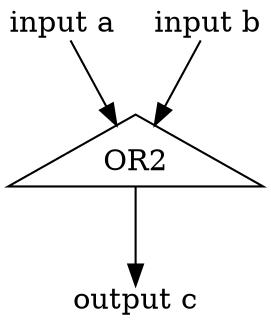digraph G {
a [shape = plain, label = "input a"];
b [shape = plain, label = "input b"];
OR2 [shape = triangle , label = "OR2"];
c [shape = plain, label = "output c"];
a -> OR2;
b -> OR2;
OR2 -> c;
}
